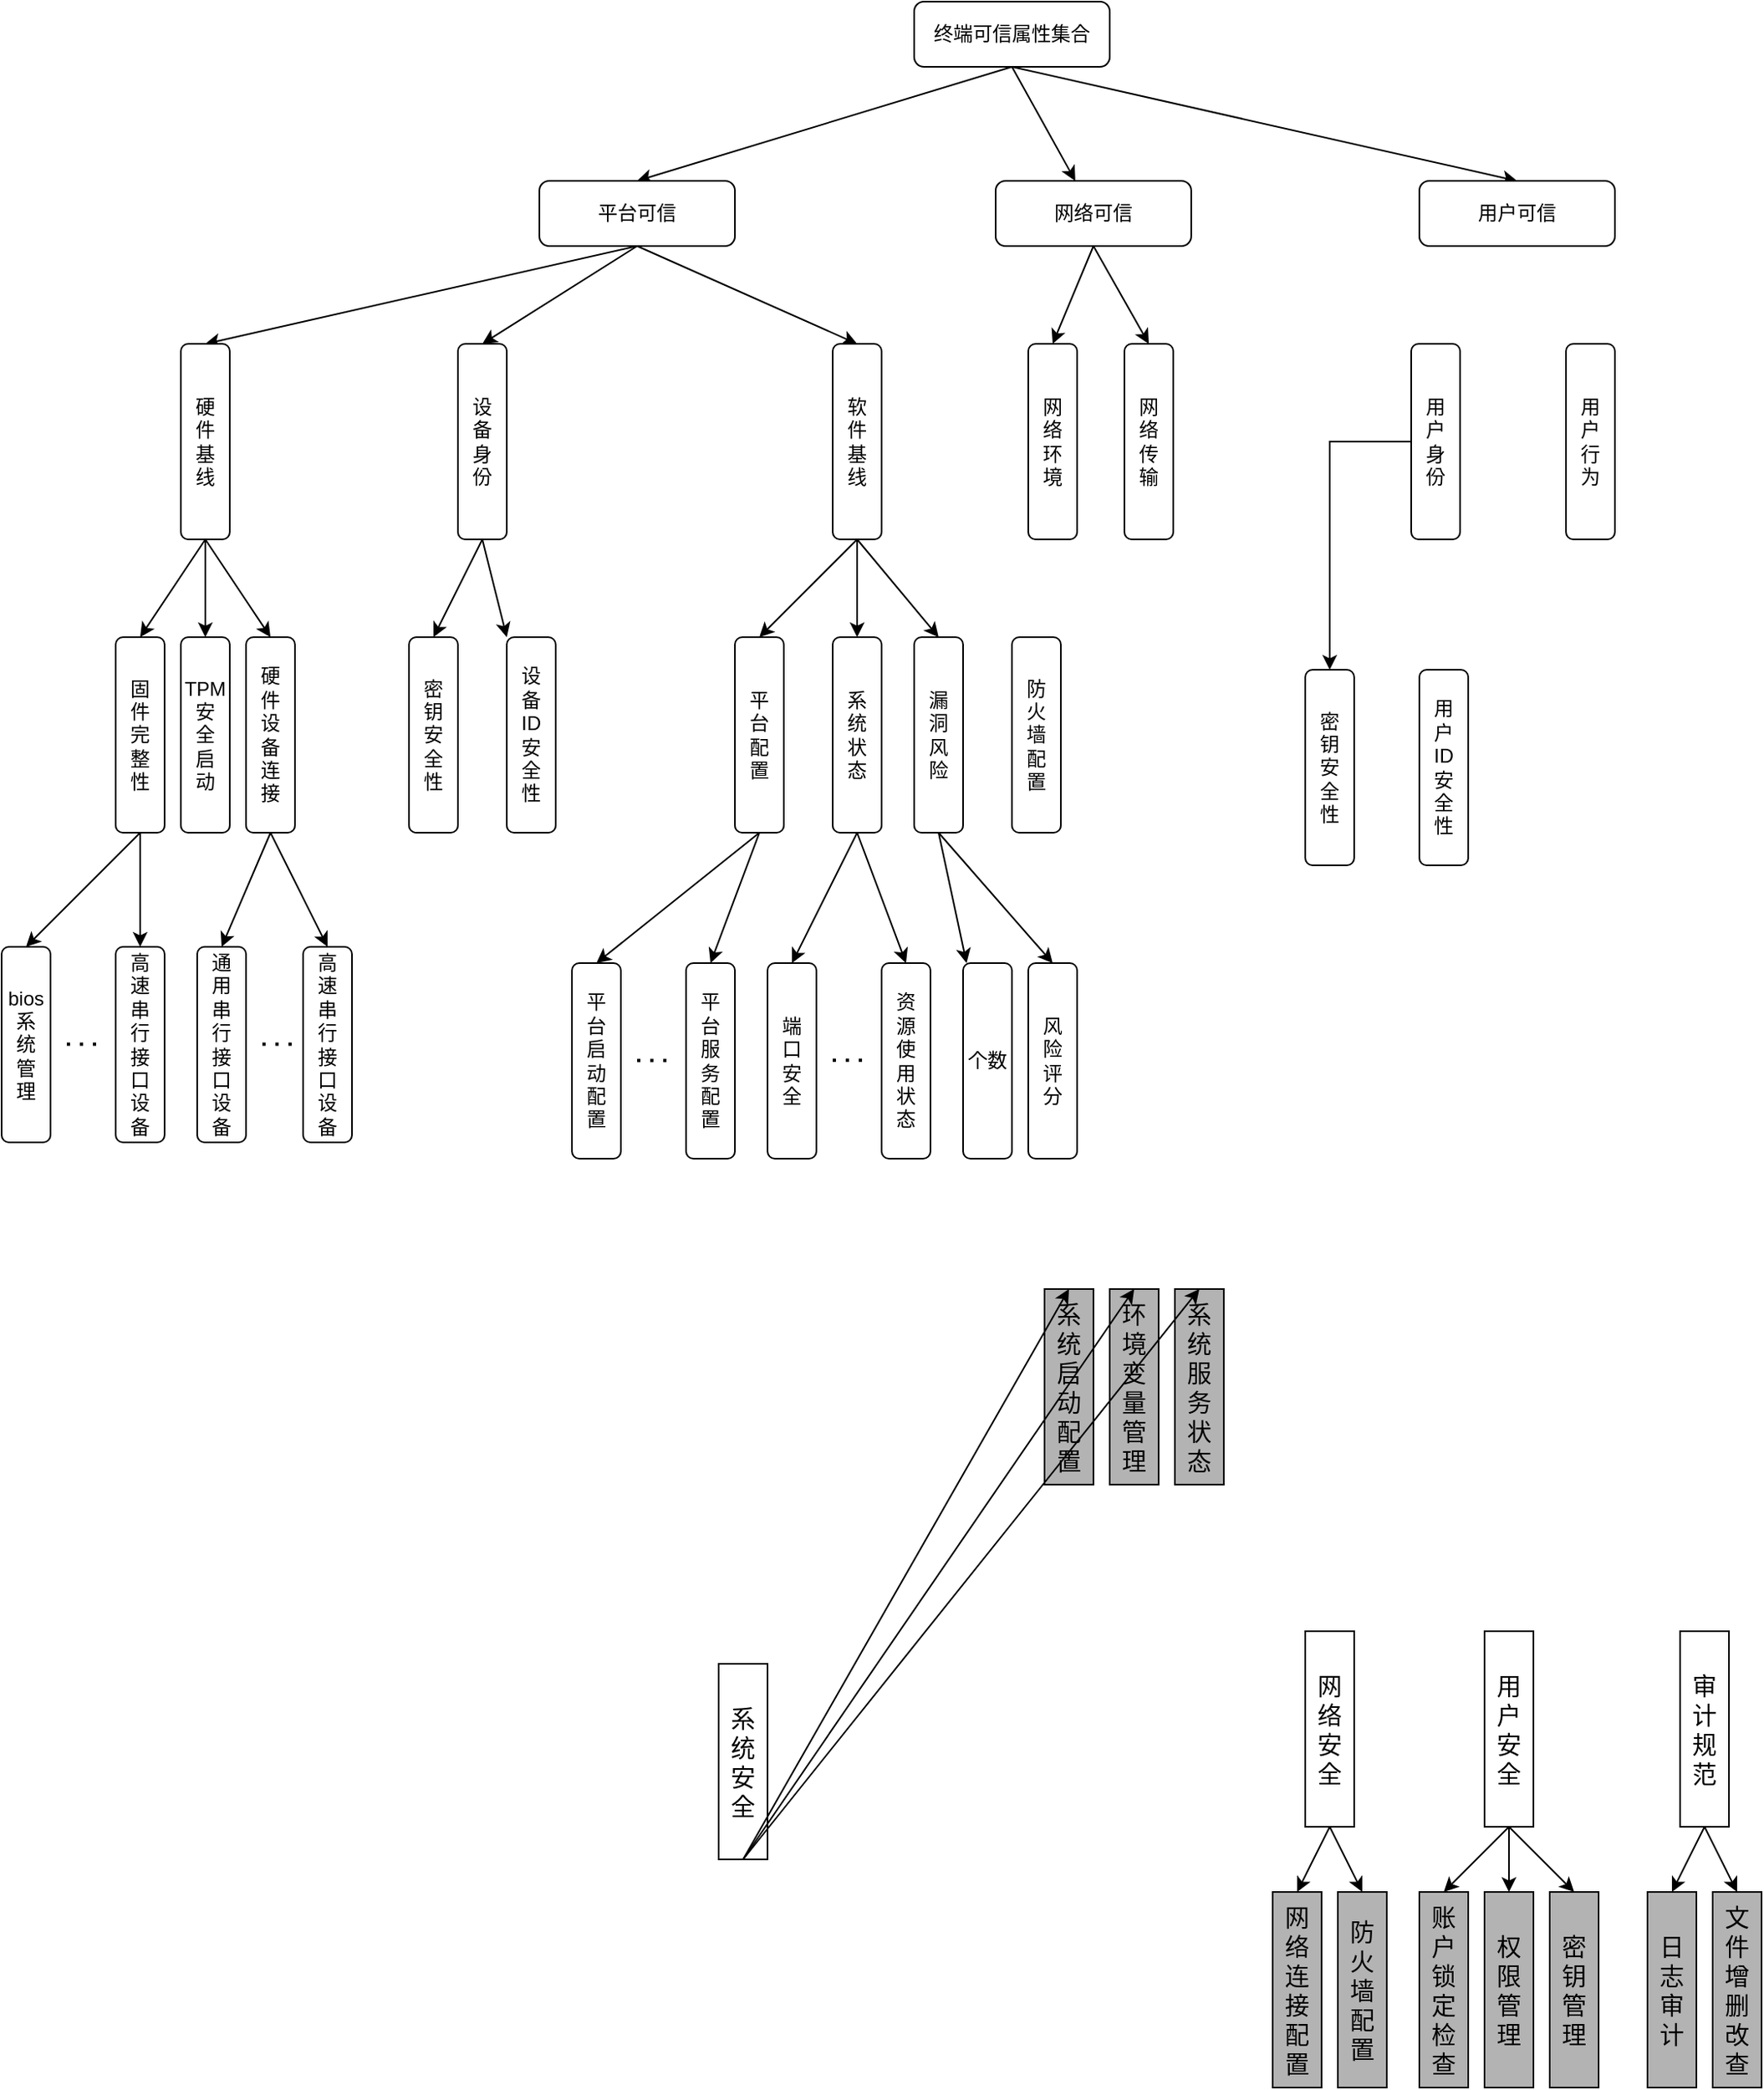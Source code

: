<mxfile version="24.0.7" type="github">
  <diagram name="第 1 页" id="BGUw-xMHY7ggZd7K4S8J">
    <mxGraphModel dx="1963" dy="579" grid="1" gridSize="10" guides="1" tooltips="1" connect="1" arrows="1" fold="1" page="1" pageScale="1" pageWidth="827" pageHeight="1169" math="0" shadow="0">
      <root>
        <mxCell id="0" />
        <mxCell id="1" parent="0" />
        <mxCell id="E9_3o5nhPN5Pwu67m_Ef-76" style="rounded=0;orthogonalLoop=1;jettySize=auto;html=1;exitX=0.5;exitY=1;exitDx=0;exitDy=0;entryX=0.5;entryY=0;entryDx=0;entryDy=0;" edge="1" parent="1" source="E9_3o5nhPN5Pwu67m_Ef-1" target="E9_3o5nhPN5Pwu67m_Ef-2">
          <mxGeometry relative="1" as="geometry" />
        </mxCell>
        <mxCell id="E9_3o5nhPN5Pwu67m_Ef-77" style="rounded=0;orthogonalLoop=1;jettySize=auto;html=1;exitX=0.5;exitY=1;exitDx=0;exitDy=0;" edge="1" parent="1" source="E9_3o5nhPN5Pwu67m_Ef-1" target="E9_3o5nhPN5Pwu67m_Ef-3">
          <mxGeometry relative="1" as="geometry" />
        </mxCell>
        <mxCell id="E9_3o5nhPN5Pwu67m_Ef-78" style="rounded=0;orthogonalLoop=1;jettySize=auto;html=1;exitX=0.5;exitY=1;exitDx=0;exitDy=0;entryX=0.5;entryY=0;entryDx=0;entryDy=0;" edge="1" parent="1" source="E9_3o5nhPN5Pwu67m_Ef-1" target="E9_3o5nhPN5Pwu67m_Ef-4">
          <mxGeometry relative="1" as="geometry" />
        </mxCell>
        <mxCell id="E9_3o5nhPN5Pwu67m_Ef-1" value="终端可信属性集合" style="rounded=1;whiteSpace=wrap;html=1;" vertex="1" parent="1">
          <mxGeometry x="270" y="210" width="120" height="40" as="geometry" />
        </mxCell>
        <mxCell id="E9_3o5nhPN5Pwu67m_Ef-47" style="rounded=0;orthogonalLoop=1;jettySize=auto;html=1;exitX=0.5;exitY=1;exitDx=0;exitDy=0;entryX=0;entryY=0.5;entryDx=0;entryDy=0;" edge="1" parent="1" source="E9_3o5nhPN5Pwu67m_Ef-2" target="E9_3o5nhPN5Pwu67m_Ef-7">
          <mxGeometry relative="1" as="geometry" />
        </mxCell>
        <mxCell id="E9_3o5nhPN5Pwu67m_Ef-48" style="rounded=0;orthogonalLoop=1;jettySize=auto;html=1;exitX=0.5;exitY=1;exitDx=0;exitDy=0;entryX=0;entryY=0.5;entryDx=0;entryDy=0;" edge="1" parent="1" source="E9_3o5nhPN5Pwu67m_Ef-2" target="E9_3o5nhPN5Pwu67m_Ef-6">
          <mxGeometry relative="1" as="geometry" />
        </mxCell>
        <mxCell id="E9_3o5nhPN5Pwu67m_Ef-49" style="rounded=0;orthogonalLoop=1;jettySize=auto;html=1;exitX=0.5;exitY=1;exitDx=0;exitDy=0;entryX=0;entryY=0.5;entryDx=0;entryDy=0;" edge="1" parent="1" source="E9_3o5nhPN5Pwu67m_Ef-2" target="E9_3o5nhPN5Pwu67m_Ef-5">
          <mxGeometry relative="1" as="geometry" />
        </mxCell>
        <mxCell id="E9_3o5nhPN5Pwu67m_Ef-2" value="平台可信" style="rounded=1;whiteSpace=wrap;html=1;" vertex="1" parent="1">
          <mxGeometry x="40" y="320" width="120" height="40" as="geometry" />
        </mxCell>
        <mxCell id="E9_3o5nhPN5Pwu67m_Ef-79" style="rounded=0;orthogonalLoop=1;jettySize=auto;html=1;exitX=0.5;exitY=1;exitDx=0;exitDy=0;entryX=0;entryY=0.5;entryDx=0;entryDy=0;" edge="1" parent="1" source="E9_3o5nhPN5Pwu67m_Ef-3" target="E9_3o5nhPN5Pwu67m_Ef-15">
          <mxGeometry relative="1" as="geometry" />
        </mxCell>
        <mxCell id="E9_3o5nhPN5Pwu67m_Ef-80" style="rounded=0;orthogonalLoop=1;jettySize=auto;html=1;exitX=0.5;exitY=1;exitDx=0;exitDy=0;entryX=0;entryY=0.5;entryDx=0;entryDy=0;" edge="1" parent="1" source="E9_3o5nhPN5Pwu67m_Ef-3" target="E9_3o5nhPN5Pwu67m_Ef-16">
          <mxGeometry relative="1" as="geometry" />
        </mxCell>
        <mxCell id="E9_3o5nhPN5Pwu67m_Ef-3" value="网络可信" style="rounded=1;whiteSpace=wrap;html=1;" vertex="1" parent="1">
          <mxGeometry x="320" y="320" width="120" height="40" as="geometry" />
        </mxCell>
        <mxCell id="E9_3o5nhPN5Pwu67m_Ef-4" value="用户可信" style="rounded=1;whiteSpace=wrap;html=1;" vertex="1" parent="1">
          <mxGeometry x="580" y="320" width="120" height="40" as="geometry" />
        </mxCell>
        <mxCell id="E9_3o5nhPN5Pwu67m_Ef-9" value="" style="rounded=0;orthogonalLoop=1;jettySize=auto;html=1;exitX=1;exitY=0.5;exitDx=0;exitDy=0;entryX=0;entryY=0.5;entryDx=0;entryDy=0;" edge="1" parent="1" source="E9_3o5nhPN5Pwu67m_Ef-5" target="E9_3o5nhPN5Pwu67m_Ef-8">
          <mxGeometry relative="1" as="geometry" />
        </mxCell>
        <mxCell id="E9_3o5nhPN5Pwu67m_Ef-22" style="rounded=0;orthogonalLoop=1;jettySize=auto;html=1;exitX=1;exitY=0.5;exitDx=0;exitDy=0;" edge="1" parent="1" source="E9_3o5nhPN5Pwu67m_Ef-5" target="E9_3o5nhPN5Pwu67m_Ef-13">
          <mxGeometry relative="1" as="geometry" />
        </mxCell>
        <mxCell id="E9_3o5nhPN5Pwu67m_Ef-23" style="rounded=0;orthogonalLoop=1;jettySize=auto;html=1;exitX=1;exitY=0.5;exitDx=0;exitDy=0;entryX=0;entryY=0.5;entryDx=0;entryDy=0;" edge="1" parent="1" source="E9_3o5nhPN5Pwu67m_Ef-5" target="E9_3o5nhPN5Pwu67m_Ef-14">
          <mxGeometry relative="1" as="geometry" />
        </mxCell>
        <mxCell id="E9_3o5nhPN5Pwu67m_Ef-5" value="软&lt;div&gt;件&lt;/div&gt;&lt;div&gt;基&lt;/div&gt;&lt;div&gt;线&lt;/div&gt;" style="rounded=1;whiteSpace=wrap;html=1;direction=south;" vertex="1" parent="1">
          <mxGeometry x="220" y="420" width="30" height="120" as="geometry" />
        </mxCell>
        <mxCell id="E9_3o5nhPN5Pwu67m_Ef-36" style="rounded=0;orthogonalLoop=1;jettySize=auto;html=1;exitX=1;exitY=0.5;exitDx=0;exitDy=0;entryX=0;entryY=0.5;entryDx=0;entryDy=0;" edge="1" parent="1" source="E9_3o5nhPN5Pwu67m_Ef-6" target="E9_3o5nhPN5Pwu67m_Ef-25">
          <mxGeometry relative="1" as="geometry" />
        </mxCell>
        <mxCell id="E9_3o5nhPN5Pwu67m_Ef-37" style="rounded=0;orthogonalLoop=1;jettySize=auto;html=1;exitX=1;exitY=0.5;exitDx=0;exitDy=0;entryX=0;entryY=0.5;entryDx=0;entryDy=0;" edge="1" parent="1" source="E9_3o5nhPN5Pwu67m_Ef-6" target="E9_3o5nhPN5Pwu67m_Ef-28">
          <mxGeometry relative="1" as="geometry" />
        </mxCell>
        <mxCell id="E9_3o5nhPN5Pwu67m_Ef-38" style="rounded=0;orthogonalLoop=1;jettySize=auto;html=1;exitX=1;exitY=0.5;exitDx=0;exitDy=0;entryX=0;entryY=0.5;entryDx=0;entryDy=0;" edge="1" parent="1" source="E9_3o5nhPN5Pwu67m_Ef-6" target="E9_3o5nhPN5Pwu67m_Ef-29">
          <mxGeometry relative="1" as="geometry" />
        </mxCell>
        <mxCell id="E9_3o5nhPN5Pwu67m_Ef-6" value="硬&lt;div&gt;件&lt;/div&gt;&lt;div&gt;基&lt;/div&gt;&lt;div&gt;线&lt;/div&gt;" style="rounded=1;whiteSpace=wrap;html=1;direction=south;" vertex="1" parent="1">
          <mxGeometry x="-180" y="420" width="30" height="120" as="geometry" />
        </mxCell>
        <mxCell id="E9_3o5nhPN5Pwu67m_Ef-45" style="rounded=0;orthogonalLoop=1;jettySize=auto;html=1;exitX=1;exitY=0.5;exitDx=0;exitDy=0;entryX=0;entryY=0.5;entryDx=0;entryDy=0;" edge="1" parent="1" source="E9_3o5nhPN5Pwu67m_Ef-7" target="E9_3o5nhPN5Pwu67m_Ef-39">
          <mxGeometry relative="1" as="geometry" />
        </mxCell>
        <mxCell id="E9_3o5nhPN5Pwu67m_Ef-46" style="rounded=0;orthogonalLoop=1;jettySize=auto;html=1;exitX=1;exitY=0.5;exitDx=0;exitDy=0;" edge="1" parent="1" source="E9_3o5nhPN5Pwu67m_Ef-7" target="E9_3o5nhPN5Pwu67m_Ef-40">
          <mxGeometry relative="1" as="geometry" />
        </mxCell>
        <mxCell id="E9_3o5nhPN5Pwu67m_Ef-7" value="设&lt;div&gt;备&lt;/div&gt;&lt;div&gt;身&lt;/div&gt;&lt;div&gt;份&lt;/div&gt;" style="rounded=1;whiteSpace=wrap;html=1;direction=south;" vertex="1" parent="1">
          <mxGeometry x="-10" y="420" width="30" height="120" as="geometry" />
        </mxCell>
        <mxCell id="E9_3o5nhPN5Pwu67m_Ef-86" style="rounded=0;orthogonalLoop=1;jettySize=auto;html=1;exitX=1;exitY=0.5;exitDx=0;exitDy=0;entryX=0;entryY=0.5;entryDx=0;entryDy=0;" edge="1" parent="1" source="E9_3o5nhPN5Pwu67m_Ef-8" target="E9_3o5nhPN5Pwu67m_Ef-75">
          <mxGeometry relative="1" as="geometry" />
        </mxCell>
        <mxCell id="E9_3o5nhPN5Pwu67m_Ef-87" style="rounded=0;orthogonalLoop=1;jettySize=auto;html=1;exitX=1;exitY=0.5;exitDx=0;exitDy=0;entryX=0;entryY=0.5;entryDx=0;entryDy=0;" edge="1" parent="1" source="E9_3o5nhPN5Pwu67m_Ef-8" target="E9_3o5nhPN5Pwu67m_Ef-82">
          <mxGeometry relative="1" as="geometry" />
        </mxCell>
        <mxCell id="E9_3o5nhPN5Pwu67m_Ef-8" value="平&lt;div&gt;台&lt;/div&gt;&lt;div&gt;配&lt;/div&gt;&lt;div&gt;置&lt;/div&gt;" style="rounded=1;whiteSpace=wrap;html=1;direction=south;" vertex="1" parent="1">
          <mxGeometry x="160" y="600" width="30" height="120" as="geometry" />
        </mxCell>
        <mxCell id="E9_3o5nhPN5Pwu67m_Ef-89" style="rounded=0;orthogonalLoop=1;jettySize=auto;html=1;exitX=1;exitY=0.5;exitDx=0;exitDy=0;entryX=0;entryY=0.5;entryDx=0;entryDy=0;" edge="1" parent="1" source="E9_3o5nhPN5Pwu67m_Ef-13" target="E9_3o5nhPN5Pwu67m_Ef-88">
          <mxGeometry relative="1" as="geometry" />
        </mxCell>
        <mxCell id="E9_3o5nhPN5Pwu67m_Ef-92" style="rounded=0;orthogonalLoop=1;jettySize=auto;html=1;exitX=1;exitY=0.5;exitDx=0;exitDy=0;entryX=0;entryY=0.5;entryDx=0;entryDy=0;" edge="1" parent="1" source="E9_3o5nhPN5Pwu67m_Ef-13" target="E9_3o5nhPN5Pwu67m_Ef-91">
          <mxGeometry relative="1" as="geometry" />
        </mxCell>
        <mxCell id="E9_3o5nhPN5Pwu67m_Ef-13" value="系&lt;div&gt;统&lt;/div&gt;&lt;div&gt;状&lt;/div&gt;&lt;div&gt;态&lt;/div&gt;" style="rounded=1;whiteSpace=wrap;html=1;direction=south;" vertex="1" parent="1">
          <mxGeometry x="220" y="600" width="30" height="120" as="geometry" />
        </mxCell>
        <mxCell id="E9_3o5nhPN5Pwu67m_Ef-95" style="rounded=0;orthogonalLoop=1;jettySize=auto;html=1;exitX=1;exitY=0.5;exitDx=0;exitDy=0;" edge="1" parent="1" source="E9_3o5nhPN5Pwu67m_Ef-14" target="E9_3o5nhPN5Pwu67m_Ef-93">
          <mxGeometry relative="1" as="geometry" />
        </mxCell>
        <mxCell id="E9_3o5nhPN5Pwu67m_Ef-96" style="rounded=0;orthogonalLoop=1;jettySize=auto;html=1;exitX=1;exitY=0.5;exitDx=0;exitDy=0;entryX=0;entryY=0.5;entryDx=0;entryDy=0;" edge="1" parent="1" source="E9_3o5nhPN5Pwu67m_Ef-14" target="E9_3o5nhPN5Pwu67m_Ef-94">
          <mxGeometry relative="1" as="geometry" />
        </mxCell>
        <mxCell id="E9_3o5nhPN5Pwu67m_Ef-14" value="漏&lt;div&gt;洞&lt;div&gt;风&lt;/div&gt;&lt;div&gt;险&lt;/div&gt;&lt;/div&gt;" style="rounded=1;whiteSpace=wrap;html=1;direction=south;" vertex="1" parent="1">
          <mxGeometry x="270" y="600" width="30" height="120" as="geometry" />
        </mxCell>
        <mxCell id="E9_3o5nhPN5Pwu67m_Ef-15" value="网&lt;div&gt;络&lt;/div&gt;&lt;div&gt;环&lt;/div&gt;&lt;div&gt;境&lt;/div&gt;" style="rounded=1;whiteSpace=wrap;html=1;direction=south;" vertex="1" parent="1">
          <mxGeometry x="340" y="420" width="30" height="120" as="geometry" />
        </mxCell>
        <mxCell id="E9_3o5nhPN5Pwu67m_Ef-16" value="网&lt;div&gt;络&lt;/div&gt;&lt;div&gt;传&lt;/div&gt;&lt;div&gt;输&lt;/div&gt;" style="rounded=1;whiteSpace=wrap;html=1;direction=south;" vertex="1" parent="1">
          <mxGeometry x="399" y="420" width="30" height="120" as="geometry" />
        </mxCell>
        <mxCell id="E9_3o5nhPN5Pwu67m_Ef-20" value="" style="edgeStyle=orthogonalEdgeStyle;rounded=0;orthogonalLoop=1;jettySize=auto;html=1;" edge="1" parent="1" source="E9_3o5nhPN5Pwu67m_Ef-17" target="E9_3o5nhPN5Pwu67m_Ef-19">
          <mxGeometry relative="1" as="geometry" />
        </mxCell>
        <mxCell id="E9_3o5nhPN5Pwu67m_Ef-17" value="用&lt;div&gt;户&lt;br&gt;&lt;div&gt;身&lt;/div&gt;&lt;div&gt;份&lt;br&gt;&lt;/div&gt;&lt;/div&gt;" style="rounded=1;whiteSpace=wrap;html=1;direction=south;" vertex="1" parent="1">
          <mxGeometry x="575" y="420" width="30" height="120" as="geometry" />
        </mxCell>
        <mxCell id="E9_3o5nhPN5Pwu67m_Ef-18" value="用&lt;div&gt;户&lt;/div&gt;&lt;div&gt;行&lt;/div&gt;&lt;div&gt;为&lt;/div&gt;" style="rounded=1;whiteSpace=wrap;html=1;direction=south;" vertex="1" parent="1">
          <mxGeometry x="670" y="420" width="30" height="120" as="geometry" />
        </mxCell>
        <mxCell id="E9_3o5nhPN5Pwu67m_Ef-19" value="密&lt;div&gt;钥&lt;/div&gt;&lt;div&gt;安&lt;/div&gt;&lt;div&gt;全&lt;/div&gt;&lt;div&gt;性&lt;/div&gt;" style="rounded=1;whiteSpace=wrap;html=1;direction=south;" vertex="1" parent="1">
          <mxGeometry x="510" y="620" width="30" height="120" as="geometry" />
        </mxCell>
        <mxCell id="E9_3o5nhPN5Pwu67m_Ef-21" value="用&lt;div&gt;户&lt;/div&gt;&lt;div&gt;ID&lt;div&gt;安&lt;/div&gt;&lt;div&gt;全&lt;/div&gt;&lt;div&gt;性&lt;/div&gt;&lt;/div&gt;" style="rounded=1;whiteSpace=wrap;html=1;direction=south;" vertex="1" parent="1">
          <mxGeometry x="580" y="620" width="30" height="120" as="geometry" />
        </mxCell>
        <mxCell id="E9_3o5nhPN5Pwu67m_Ef-41" style="rounded=0;orthogonalLoop=1;jettySize=auto;html=1;exitX=1;exitY=0.5;exitDx=0;exitDy=0;entryX=0;entryY=0.5;entryDx=0;entryDy=0;" edge="1" parent="1" source="E9_3o5nhPN5Pwu67m_Ef-25" target="E9_3o5nhPN5Pwu67m_Ef-32">
          <mxGeometry relative="1" as="geometry" />
        </mxCell>
        <mxCell id="E9_3o5nhPN5Pwu67m_Ef-42" style="rounded=0;orthogonalLoop=1;jettySize=auto;html=1;exitX=1;exitY=0.5;exitDx=0;exitDy=0;entryX=0;entryY=0.5;entryDx=0;entryDy=0;" edge="1" parent="1" source="E9_3o5nhPN5Pwu67m_Ef-25" target="E9_3o5nhPN5Pwu67m_Ef-33">
          <mxGeometry relative="1" as="geometry" />
        </mxCell>
        <mxCell id="E9_3o5nhPN5Pwu67m_Ef-25" value="固&lt;div&gt;件&lt;/div&gt;&lt;div&gt;完&lt;/div&gt;&lt;div&gt;整&lt;/div&gt;&lt;div&gt;性&lt;/div&gt;" style="rounded=1;whiteSpace=wrap;html=1;direction=south;" vertex="1" parent="1">
          <mxGeometry x="-220" y="600" width="30" height="120" as="geometry" />
        </mxCell>
        <mxCell id="E9_3o5nhPN5Pwu67m_Ef-28" value="TPM安&lt;div&gt;全&lt;/div&gt;&lt;div&gt;启&lt;/div&gt;&lt;div&gt;动&lt;/div&gt;" style="rounded=1;whiteSpace=wrap;html=1;direction=south;" vertex="1" parent="1">
          <mxGeometry x="-180" y="600" width="30" height="120" as="geometry" />
        </mxCell>
        <mxCell id="E9_3o5nhPN5Pwu67m_Ef-43" style="rounded=0;orthogonalLoop=1;jettySize=auto;html=1;exitX=1;exitY=0.5;exitDx=0;exitDy=0;entryX=0;entryY=0.5;entryDx=0;entryDy=0;" edge="1" parent="1" source="E9_3o5nhPN5Pwu67m_Ef-29" target="E9_3o5nhPN5Pwu67m_Ef-35">
          <mxGeometry relative="1" as="geometry" />
        </mxCell>
        <mxCell id="E9_3o5nhPN5Pwu67m_Ef-44" style="rounded=0;orthogonalLoop=1;jettySize=auto;html=1;exitX=1;exitY=0.5;exitDx=0;exitDy=0;entryX=0;entryY=0.5;entryDx=0;entryDy=0;" edge="1" parent="1" source="E9_3o5nhPN5Pwu67m_Ef-29" target="E9_3o5nhPN5Pwu67m_Ef-34">
          <mxGeometry relative="1" as="geometry" />
        </mxCell>
        <mxCell id="E9_3o5nhPN5Pwu67m_Ef-29" value="硬&lt;div&gt;件&lt;/div&gt;&lt;div&gt;设&lt;/div&gt;&lt;div&gt;备&lt;/div&gt;&lt;div&gt;连&lt;/div&gt;&lt;div&gt;接&lt;/div&gt;" style="rounded=1;whiteSpace=wrap;html=1;direction=south;" vertex="1" parent="1">
          <mxGeometry x="-140" y="600" width="30" height="120" as="geometry" />
        </mxCell>
        <mxCell id="E9_3o5nhPN5Pwu67m_Ef-32" value="&lt;div&gt;bios&lt;/div&gt;&lt;div&gt;系&lt;div&gt;统&lt;/div&gt;&lt;div&gt;管&lt;/div&gt;&lt;div&gt;理&lt;/div&gt;&lt;/div&gt;" style="rounded=1;whiteSpace=wrap;html=1;direction=south;" vertex="1" parent="1">
          <mxGeometry x="-290" y="790" width="30" height="120" as="geometry" />
        </mxCell>
        <mxCell id="E9_3o5nhPN5Pwu67m_Ef-33" value="高&lt;div&gt;速&lt;/div&gt;&lt;div&gt;串&lt;/div&gt;&lt;div&gt;行&lt;/div&gt;&lt;div&gt;接&lt;/div&gt;&lt;div&gt;口&lt;/div&gt;&lt;div&gt;设&lt;/div&gt;&lt;div&gt;备&lt;/div&gt;" style="rounded=1;whiteSpace=wrap;html=1;direction=south;" vertex="1" parent="1">
          <mxGeometry x="-220" y="790" width="30" height="120" as="geometry" />
        </mxCell>
        <mxCell id="E9_3o5nhPN5Pwu67m_Ef-34" value="高&lt;div&gt;速&lt;/div&gt;&lt;div&gt;串&lt;/div&gt;&lt;div&gt;行&lt;/div&gt;&lt;div&gt;接&lt;/div&gt;&lt;div&gt;口&lt;/div&gt;&lt;div&gt;设&lt;/div&gt;&lt;div&gt;备&lt;/div&gt;" style="rounded=1;whiteSpace=wrap;html=1;direction=south;" vertex="1" parent="1">
          <mxGeometry x="-105" y="790" width="30" height="120" as="geometry" />
        </mxCell>
        <mxCell id="E9_3o5nhPN5Pwu67m_Ef-35" value="&lt;div&gt;通&lt;/div&gt;&lt;div&gt;用&lt;/div&gt;&lt;div&gt;串&lt;/div&gt;&lt;div&gt;行&lt;/div&gt;&lt;div&gt;接&lt;/div&gt;&lt;div&gt;口&lt;/div&gt;&lt;div&gt;设&lt;/div&gt;&lt;div&gt;备&lt;/div&gt;" style="rounded=1;whiteSpace=wrap;html=1;direction=south;" vertex="1" parent="1">
          <mxGeometry x="-170" y="790" width="30" height="120" as="geometry" />
        </mxCell>
        <mxCell id="E9_3o5nhPN5Pwu67m_Ef-39" value="密&lt;div&gt;钥&lt;/div&gt;&lt;div&gt;安&lt;/div&gt;&lt;div&gt;全&lt;/div&gt;&lt;div&gt;性&lt;/div&gt;" style="rounded=1;whiteSpace=wrap;html=1;direction=south;" vertex="1" parent="1">
          <mxGeometry x="-40" y="600" width="30" height="120" as="geometry" />
        </mxCell>
        <mxCell id="E9_3o5nhPN5Pwu67m_Ef-40" value="设&lt;div&gt;备&lt;/div&gt;&lt;div&gt;ID&lt;div&gt;安&lt;/div&gt;&lt;div&gt;全&lt;/div&gt;&lt;div&gt;性&lt;/div&gt;&lt;/div&gt;" style="rounded=1;whiteSpace=wrap;html=1;direction=south;" vertex="1" parent="1">
          <mxGeometry x="20" y="600" width="30" height="120" as="geometry" />
        </mxCell>
        <mxCell id="E9_3o5nhPN5Pwu67m_Ef-50" value="&lt;font style=&quot;font-size: 15px;&quot;&gt;系统安全&lt;/font&gt;" style="rounded=0;whiteSpace=wrap;html=1;" vertex="1" parent="1">
          <mxGeometry x="150" y="1230" width="30" height="120" as="geometry" />
        </mxCell>
        <mxCell id="E9_3o5nhPN5Pwu67m_Ef-51" value="&lt;font style=&quot;font-size: 15px;&quot;&gt;网络安全&lt;/font&gt;" style="rounded=0;whiteSpace=wrap;html=1;" vertex="1" parent="1">
          <mxGeometry x="510" y="1210" width="30" height="120" as="geometry" />
        </mxCell>
        <mxCell id="E9_3o5nhPN5Pwu67m_Ef-52" value="&lt;font style=&quot;font-size: 15px;&quot;&gt;用户安全&lt;/font&gt;" style="rounded=0;whiteSpace=wrap;html=1;" vertex="1" parent="1">
          <mxGeometry x="620" y="1210" width="30" height="120" as="geometry" />
        </mxCell>
        <mxCell id="E9_3o5nhPN5Pwu67m_Ef-53" value="&lt;span style=&quot;font-size: 15px;&quot;&gt;审计规范&lt;/span&gt;" style="rounded=0;whiteSpace=wrap;html=1;fillColor=#FFFFFF;" vertex="1" parent="1">
          <mxGeometry x="740" y="1210" width="30" height="120" as="geometry" />
        </mxCell>
        <mxCell id="E9_3o5nhPN5Pwu67m_Ef-54" value="&lt;font style=&quot;font-size: 15px;&quot;&gt;系统启动配置&lt;/font&gt;" style="rounded=0;whiteSpace=wrap;html=1;fillColor=#B3B3B3;" vertex="1" parent="1">
          <mxGeometry x="350" y="1000" width="30" height="120" as="geometry" />
        </mxCell>
        <mxCell id="E9_3o5nhPN5Pwu67m_Ef-55" value="&lt;font style=&quot;font-size: 15px;&quot;&gt;环境变量管理&lt;/font&gt;" style="rounded=0;whiteSpace=wrap;html=1;fillColor=#B3B3B3;" vertex="1" parent="1">
          <mxGeometry x="390" y="1000" width="30" height="120" as="geometry" />
        </mxCell>
        <mxCell id="E9_3o5nhPN5Pwu67m_Ef-56" value="&lt;font style=&quot;font-size: 15px;&quot;&gt;账户锁定检查&lt;/font&gt;" style="rounded=0;whiteSpace=wrap;html=1;fillColor=#B3B3B3;" vertex="1" parent="1">
          <mxGeometry x="580" y="1370" width="30" height="120" as="geometry" />
        </mxCell>
        <mxCell id="E9_3o5nhPN5Pwu67m_Ef-57" value="&lt;font style=&quot;font-size: 15px;&quot;&gt;权限管理&lt;/font&gt;" style="rounded=0;whiteSpace=wrap;html=1;fillColor=#B3B3B3;" vertex="1" parent="1">
          <mxGeometry x="620" y="1370" width="30" height="120" as="geometry" />
        </mxCell>
        <mxCell id="E9_3o5nhPN5Pwu67m_Ef-58" value="&lt;font style=&quot;font-size: 15px;&quot;&gt;网络连&lt;br&gt;接配置&lt;/font&gt;" style="rounded=0;whiteSpace=wrap;html=1;fillColor=#B3B3B3;" vertex="1" parent="1">
          <mxGeometry x="490" y="1370" width="30" height="120" as="geometry" />
        </mxCell>
        <mxCell id="E9_3o5nhPN5Pwu67m_Ef-59" value="&lt;font style=&quot;font-size: 15px;&quot;&gt;系统服务状态&lt;/font&gt;" style="rounded=0;whiteSpace=wrap;html=1;fillColor=#B3B3B3;" vertex="1" parent="1">
          <mxGeometry x="430" y="1000" width="30" height="120" as="geometry" />
        </mxCell>
        <mxCell id="E9_3o5nhPN5Pwu67m_Ef-60" value="&lt;span style=&quot;font-size: 15px;&quot;&gt;防火墙配置&lt;/span&gt;" style="rounded=0;whiteSpace=wrap;html=1;fillColor=#B3B3B3;" vertex="1" parent="1">
          <mxGeometry x="530" y="1370" width="30" height="120" as="geometry" />
        </mxCell>
        <mxCell id="E9_3o5nhPN5Pwu67m_Ef-61" value="&lt;font style=&quot;font-size: 15px;&quot;&gt;密钥管理&lt;/font&gt;" style="rounded=0;whiteSpace=wrap;html=1;fillColor=#B3B3B3;" vertex="1" parent="1">
          <mxGeometry x="660" y="1370" width="30" height="120" as="geometry" />
        </mxCell>
        <mxCell id="E9_3o5nhPN5Pwu67m_Ef-62" value="" style="endArrow=classic;html=1;rounded=0;exitX=0.5;exitY=1;exitDx=0;exitDy=0;entryX=0.5;entryY=0;entryDx=0;entryDy=0;" edge="1" parent="1" source="E9_3o5nhPN5Pwu67m_Ef-50" target="E9_3o5nhPN5Pwu67m_Ef-54">
          <mxGeometry width="50" height="50" relative="1" as="geometry">
            <mxPoint x="150" y="960" as="sourcePoint" />
            <mxPoint x="200" y="910" as="targetPoint" />
          </mxGeometry>
        </mxCell>
        <mxCell id="E9_3o5nhPN5Pwu67m_Ef-63" value="" style="endArrow=classic;html=1;rounded=0;exitX=0.5;exitY=1;exitDx=0;exitDy=0;entryX=0.5;entryY=0;entryDx=0;entryDy=0;" edge="1" parent="1" source="E9_3o5nhPN5Pwu67m_Ef-50" target="E9_3o5nhPN5Pwu67m_Ef-55">
          <mxGeometry width="50" height="50" relative="1" as="geometry">
            <mxPoint x="180" y="960" as="sourcePoint" />
            <mxPoint x="230" y="910" as="targetPoint" />
          </mxGeometry>
        </mxCell>
        <mxCell id="E9_3o5nhPN5Pwu67m_Ef-64" value="" style="endArrow=classic;html=1;rounded=0;exitX=0.5;exitY=1;exitDx=0;exitDy=0;entryX=0.5;entryY=0;entryDx=0;entryDy=0;" edge="1" parent="1" source="E9_3o5nhPN5Pwu67m_Ef-50" target="E9_3o5nhPN5Pwu67m_Ef-59">
          <mxGeometry width="50" height="50" relative="1" as="geometry">
            <mxPoint x="170" y="990" as="sourcePoint" />
            <mxPoint x="220" y="940" as="targetPoint" />
          </mxGeometry>
        </mxCell>
        <mxCell id="E9_3o5nhPN5Pwu67m_Ef-65" value="" style="endArrow=classic;html=1;rounded=0;exitX=0.5;exitY=1;exitDx=0;exitDy=0;entryX=0.5;entryY=0;entryDx=0;entryDy=0;" edge="1" parent="1" source="E9_3o5nhPN5Pwu67m_Ef-51" target="E9_3o5nhPN5Pwu67m_Ef-58">
          <mxGeometry width="50" height="50" relative="1" as="geometry">
            <mxPoint x="160" y="1360" as="sourcePoint" />
            <mxPoint x="210" y="1310" as="targetPoint" />
          </mxGeometry>
        </mxCell>
        <mxCell id="E9_3o5nhPN5Pwu67m_Ef-66" value="" style="endArrow=classic;html=1;rounded=0;exitX=0.5;exitY=1;exitDx=0;exitDy=0;entryX=0.5;entryY=0;entryDx=0;entryDy=0;" edge="1" parent="1" source="E9_3o5nhPN5Pwu67m_Ef-51" target="E9_3o5nhPN5Pwu67m_Ef-60">
          <mxGeometry width="50" height="50" relative="1" as="geometry">
            <mxPoint x="210" y="1350" as="sourcePoint" />
            <mxPoint x="260" y="1300" as="targetPoint" />
          </mxGeometry>
        </mxCell>
        <mxCell id="E9_3o5nhPN5Pwu67m_Ef-67" value="" style="endArrow=classic;html=1;rounded=0;exitX=0.5;exitY=1;exitDx=0;exitDy=0;entryX=0.5;entryY=0;entryDx=0;entryDy=0;" edge="1" parent="1" source="E9_3o5nhPN5Pwu67m_Ef-52" target="E9_3o5nhPN5Pwu67m_Ef-56">
          <mxGeometry width="50" height="50" relative="1" as="geometry">
            <mxPoint x="230" y="1350" as="sourcePoint" />
            <mxPoint x="280" y="1300" as="targetPoint" />
          </mxGeometry>
        </mxCell>
        <mxCell id="E9_3o5nhPN5Pwu67m_Ef-68" value="" style="endArrow=classic;html=1;rounded=0;exitX=0.5;exitY=1;exitDx=0;exitDy=0;entryX=0.5;entryY=0;entryDx=0;entryDy=0;" edge="1" parent="1" source="E9_3o5nhPN5Pwu67m_Ef-52" target="E9_3o5nhPN5Pwu67m_Ef-57">
          <mxGeometry width="50" height="50" relative="1" as="geometry">
            <mxPoint x="150" y="1360" as="sourcePoint" />
            <mxPoint x="200" y="1310" as="targetPoint" />
          </mxGeometry>
        </mxCell>
        <mxCell id="E9_3o5nhPN5Pwu67m_Ef-69" value="" style="endArrow=classic;html=1;rounded=0;exitX=0.5;exitY=1;exitDx=0;exitDy=0;entryX=0.5;entryY=0;entryDx=0;entryDy=0;" edge="1" parent="1" source="E9_3o5nhPN5Pwu67m_Ef-52" target="E9_3o5nhPN5Pwu67m_Ef-61">
          <mxGeometry width="50" height="50" relative="1" as="geometry">
            <mxPoint x="640" y="1340" as="sourcePoint" />
            <mxPoint x="170" y="1300" as="targetPoint" />
          </mxGeometry>
        </mxCell>
        <mxCell id="E9_3o5nhPN5Pwu67m_Ef-70" value="&lt;font style=&quot;font-size: 15px;&quot;&gt;日志审计&lt;/font&gt;" style="rounded=0;whiteSpace=wrap;html=1;fillColor=#B3B3B3;" vertex="1" parent="1">
          <mxGeometry x="720" y="1370" width="30" height="120" as="geometry" />
        </mxCell>
        <mxCell id="E9_3o5nhPN5Pwu67m_Ef-71" value="&lt;font style=&quot;font-size: 15px;&quot;&gt;文件增删改查&lt;/font&gt;" style="rounded=0;whiteSpace=wrap;html=1;fillColor=#B3B3B3;" vertex="1" parent="1">
          <mxGeometry x="760" y="1370" width="30" height="120" as="geometry" />
        </mxCell>
        <mxCell id="E9_3o5nhPN5Pwu67m_Ef-72" value="" style="endArrow=classic;html=1;rounded=0;exitX=0.5;exitY=1;exitDx=0;exitDy=0;entryX=0.5;entryY=0;entryDx=0;entryDy=0;" edge="1" parent="1" source="E9_3o5nhPN5Pwu67m_Ef-53" target="E9_3o5nhPN5Pwu67m_Ef-70">
          <mxGeometry width="50" height="50" relative="1" as="geometry">
            <mxPoint x="160" y="1340" as="sourcePoint" />
            <mxPoint x="210" y="1290" as="targetPoint" />
          </mxGeometry>
        </mxCell>
        <mxCell id="E9_3o5nhPN5Pwu67m_Ef-73" value="" style="endArrow=classic;html=1;rounded=0;exitX=0.5;exitY=1;exitDx=0;exitDy=0;entryX=0.5;entryY=0;entryDx=0;entryDy=0;" edge="1" parent="1" source="E9_3o5nhPN5Pwu67m_Ef-53" target="E9_3o5nhPN5Pwu67m_Ef-71">
          <mxGeometry width="50" height="50" relative="1" as="geometry">
            <mxPoint x="755" y="1340" as="sourcePoint" />
            <mxPoint x="735" y="1380" as="targetPoint" />
          </mxGeometry>
        </mxCell>
        <mxCell id="E9_3o5nhPN5Pwu67m_Ef-75" value="平&lt;div&gt;台&lt;/div&gt;&lt;div&gt;启&lt;/div&gt;&lt;div&gt;动&lt;/div&gt;&lt;div&gt;配&lt;/div&gt;&lt;div&gt;置&lt;/div&gt;" style="rounded=1;whiteSpace=wrap;html=1;direction=south;" vertex="1" parent="1">
          <mxGeometry x="60" y="800" width="30" height="120" as="geometry" />
        </mxCell>
        <mxCell id="E9_3o5nhPN5Pwu67m_Ef-81" value="防&lt;div&gt;火&lt;/div&gt;&lt;div&gt;墙&lt;/div&gt;&lt;div&gt;配&lt;/div&gt;&lt;div&gt;置&lt;/div&gt;" style="rounded=1;whiteSpace=wrap;html=1;direction=south;" vertex="1" parent="1">
          <mxGeometry x="330" y="600" width="30" height="120" as="geometry" />
        </mxCell>
        <mxCell id="E9_3o5nhPN5Pwu67m_Ef-82" value="平&lt;div&gt;台&lt;/div&gt;&lt;div&gt;服&lt;/div&gt;&lt;div&gt;务&lt;/div&gt;&lt;div&gt;配&lt;/div&gt;&lt;div&gt;置&lt;/div&gt;" style="rounded=1;whiteSpace=wrap;html=1;direction=south;" vertex="1" parent="1">
          <mxGeometry x="130" y="800" width="30" height="120" as="geometry" />
        </mxCell>
        <mxCell id="E9_3o5nhPN5Pwu67m_Ef-83" value="" style="endArrow=none;dashed=1;html=1;dashPattern=1 3;strokeWidth=2;rounded=0;" edge="1" parent="1">
          <mxGeometry width="50" height="50" relative="1" as="geometry">
            <mxPoint x="-130" y="849.71" as="sourcePoint" />
            <mxPoint x="-110" y="849.71" as="targetPoint" />
          </mxGeometry>
        </mxCell>
        <mxCell id="E9_3o5nhPN5Pwu67m_Ef-84" value="" style="endArrow=none;dashed=1;html=1;dashPattern=1 3;strokeWidth=2;rounded=0;" edge="1" parent="1">
          <mxGeometry width="50" height="50" relative="1" as="geometry">
            <mxPoint x="-250" y="849.71" as="sourcePoint" />
            <mxPoint x="-230" y="849.71" as="targetPoint" />
          </mxGeometry>
        </mxCell>
        <mxCell id="E9_3o5nhPN5Pwu67m_Ef-85" value="" style="endArrow=none;dashed=1;html=1;dashPattern=1 3;strokeWidth=2;rounded=0;" edge="1" parent="1">
          <mxGeometry width="50" height="50" relative="1" as="geometry">
            <mxPoint x="100" y="859.71" as="sourcePoint" />
            <mxPoint x="120" y="859.71" as="targetPoint" />
          </mxGeometry>
        </mxCell>
        <mxCell id="E9_3o5nhPN5Pwu67m_Ef-88" value="端&lt;div&gt;口&lt;/div&gt;&lt;div&gt;安&lt;/div&gt;&lt;div&gt;全&lt;/div&gt;" style="rounded=1;whiteSpace=wrap;html=1;direction=south;" vertex="1" parent="1">
          <mxGeometry x="180" y="800" width="30" height="120" as="geometry" />
        </mxCell>
        <mxCell id="E9_3o5nhPN5Pwu67m_Ef-90" value="" style="endArrow=none;dashed=1;html=1;dashPattern=1 3;strokeWidth=2;rounded=0;" edge="1" parent="1">
          <mxGeometry width="50" height="50" relative="1" as="geometry">
            <mxPoint x="220" y="859.66" as="sourcePoint" />
            <mxPoint x="240" y="859.66" as="targetPoint" />
          </mxGeometry>
        </mxCell>
        <mxCell id="E9_3o5nhPN5Pwu67m_Ef-91" value="资&lt;div&gt;源&lt;/div&gt;&lt;div&gt;使&lt;/div&gt;&lt;div&gt;用&lt;/div&gt;&lt;div&gt;状&lt;/div&gt;&lt;div&gt;态&lt;/div&gt;" style="rounded=1;whiteSpace=wrap;html=1;direction=south;" vertex="1" parent="1">
          <mxGeometry x="250" y="800" width="30" height="120" as="geometry" />
        </mxCell>
        <mxCell id="E9_3o5nhPN5Pwu67m_Ef-93" value="个数" style="rounded=1;whiteSpace=wrap;html=1;direction=south;" vertex="1" parent="1">
          <mxGeometry x="300" y="800" width="30" height="120" as="geometry" />
        </mxCell>
        <mxCell id="E9_3o5nhPN5Pwu67m_Ef-94" value="风&lt;div&gt;险&lt;/div&gt;&lt;div&gt;评&lt;/div&gt;&lt;div&gt;分&lt;/div&gt;" style="rounded=1;whiteSpace=wrap;html=1;direction=south;" vertex="1" parent="1">
          <mxGeometry x="340" y="800" width="30" height="120" as="geometry" />
        </mxCell>
      </root>
    </mxGraphModel>
  </diagram>
</mxfile>
